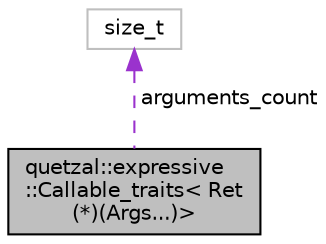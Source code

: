 digraph "quetzal::expressive::Callable_traits&lt; Ret(*)(Args...)&gt;"
{
 // LATEX_PDF_SIZE
  edge [fontname="Helvetica",fontsize="10",labelfontname="Helvetica",labelfontsize="10"];
  node [fontname="Helvetica",fontsize="10",shape=record];
  Node1 [label="quetzal::expressive\l::Callable_traits\< Ret\l(*)(Args...)\>",height=0.2,width=0.4,color="black", fillcolor="grey75", style="filled", fontcolor="black",tooltip=" "];
  Node2 -> Node1 [dir="back",color="darkorchid3",fontsize="10",style="dashed",label=" arguments_count" ,fontname="Helvetica"];
  Node2 [label="size_t",height=0.2,width=0.4,color="grey75", fillcolor="white", style="filled",tooltip=" "];
}
